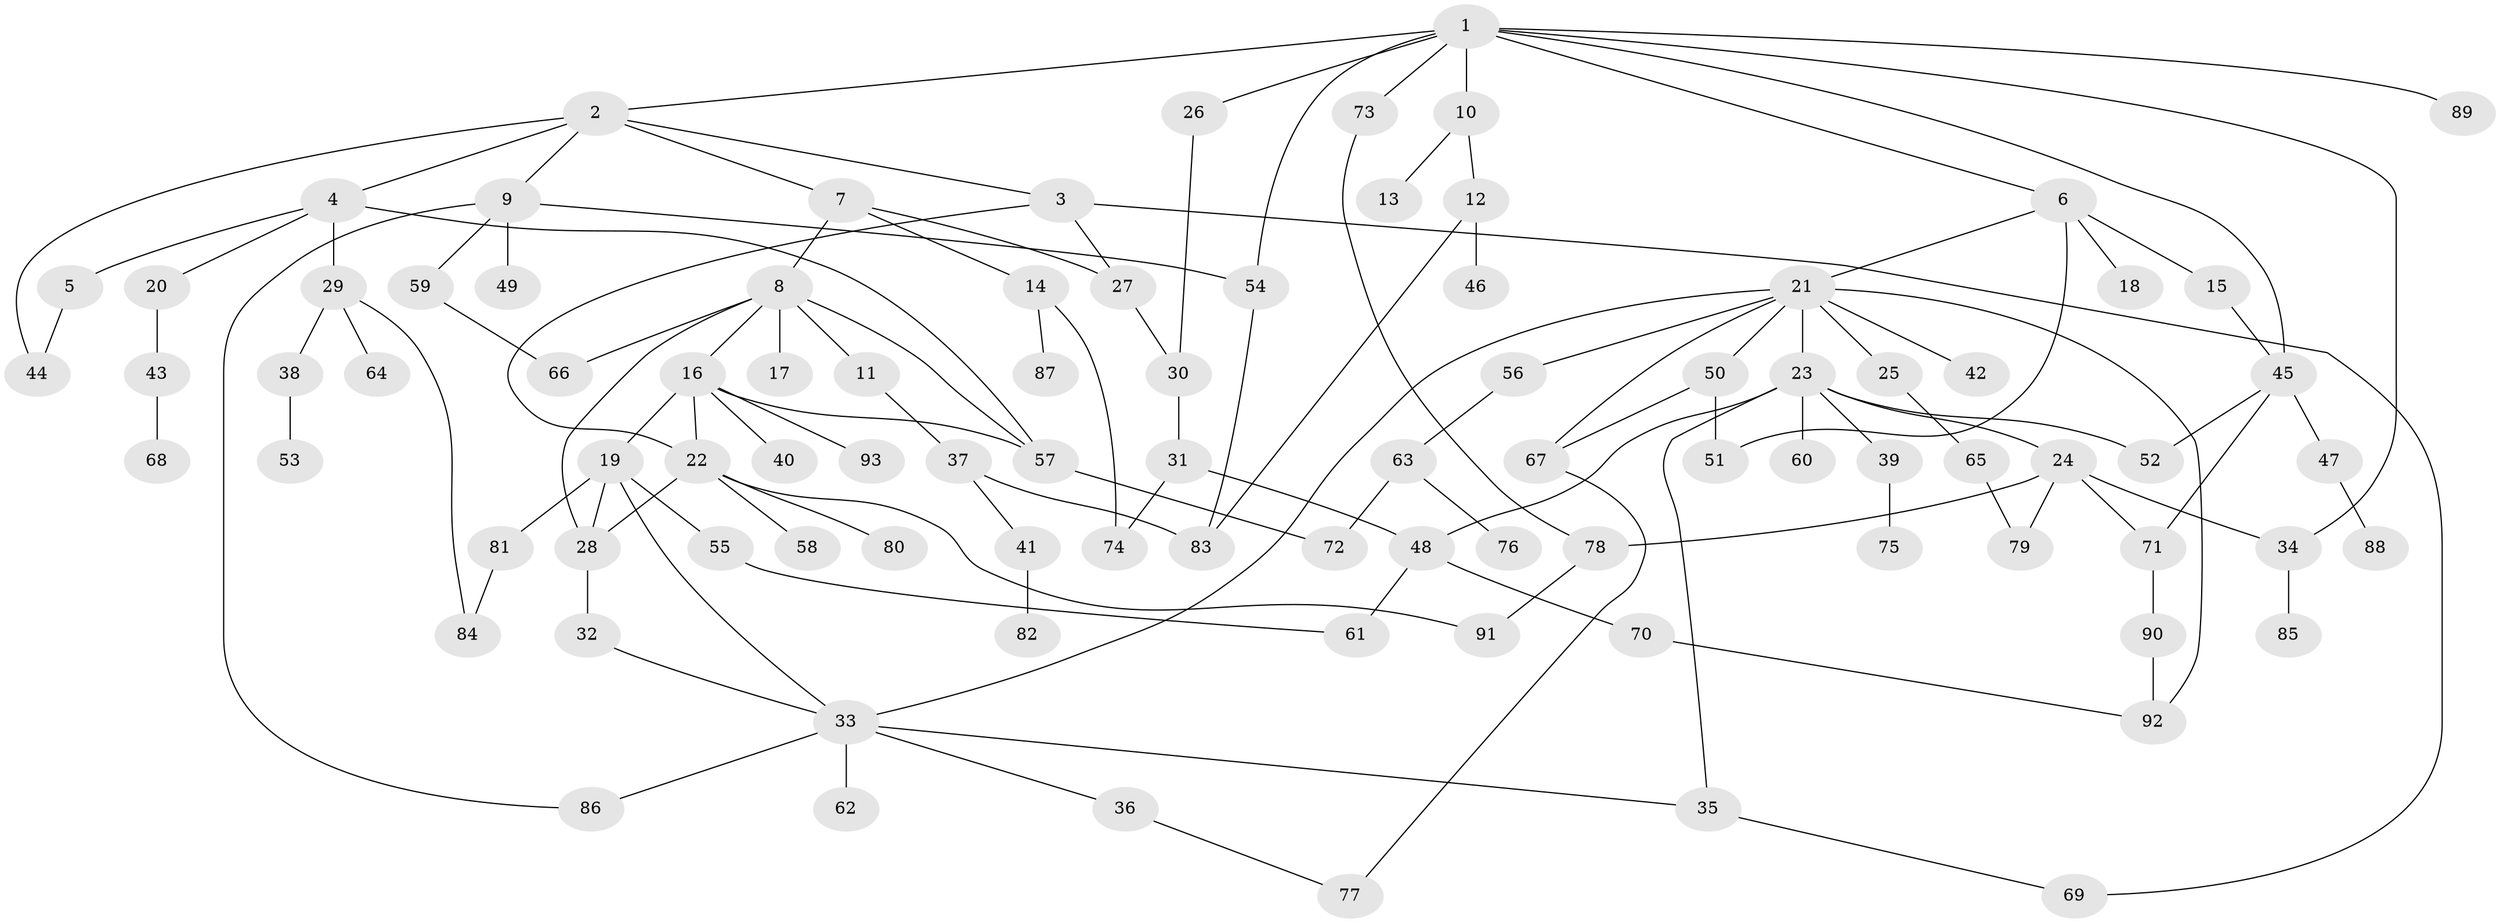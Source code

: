 // Generated by graph-tools (version 1.1) at 2025/34/03/09/25 02:34:06]
// undirected, 93 vertices, 126 edges
graph export_dot {
graph [start="1"]
  node [color=gray90,style=filled];
  1;
  2;
  3;
  4;
  5;
  6;
  7;
  8;
  9;
  10;
  11;
  12;
  13;
  14;
  15;
  16;
  17;
  18;
  19;
  20;
  21;
  22;
  23;
  24;
  25;
  26;
  27;
  28;
  29;
  30;
  31;
  32;
  33;
  34;
  35;
  36;
  37;
  38;
  39;
  40;
  41;
  42;
  43;
  44;
  45;
  46;
  47;
  48;
  49;
  50;
  51;
  52;
  53;
  54;
  55;
  56;
  57;
  58;
  59;
  60;
  61;
  62;
  63;
  64;
  65;
  66;
  67;
  68;
  69;
  70;
  71;
  72;
  73;
  74;
  75;
  76;
  77;
  78;
  79;
  80;
  81;
  82;
  83;
  84;
  85;
  86;
  87;
  88;
  89;
  90;
  91;
  92;
  93;
  1 -- 2;
  1 -- 6;
  1 -- 10;
  1 -- 26;
  1 -- 45;
  1 -- 73;
  1 -- 89;
  1 -- 54;
  1 -- 34;
  2 -- 3;
  2 -- 4;
  2 -- 7;
  2 -- 9;
  2 -- 44;
  3 -- 69;
  3 -- 22;
  3 -- 27;
  4 -- 5;
  4 -- 20;
  4 -- 29;
  4 -- 57;
  5 -- 44;
  6 -- 15;
  6 -- 18;
  6 -- 21;
  6 -- 51;
  7 -- 8;
  7 -- 14;
  7 -- 27;
  8 -- 11;
  8 -- 16;
  8 -- 17;
  8 -- 57;
  8 -- 66;
  8 -- 28;
  9 -- 49;
  9 -- 54;
  9 -- 59;
  9 -- 86;
  10 -- 12;
  10 -- 13;
  11 -- 37;
  12 -- 46;
  12 -- 83;
  14 -- 87;
  14 -- 74;
  15 -- 45;
  16 -- 19;
  16 -- 22;
  16 -- 40;
  16 -- 57;
  16 -- 93;
  19 -- 28;
  19 -- 55;
  19 -- 81;
  19 -- 33;
  20 -- 43;
  21 -- 23;
  21 -- 25;
  21 -- 42;
  21 -- 50;
  21 -- 56;
  21 -- 92;
  21 -- 67;
  21 -- 33;
  22 -- 58;
  22 -- 80;
  22 -- 91;
  22 -- 28;
  23 -- 24;
  23 -- 39;
  23 -- 60;
  23 -- 52;
  23 -- 48;
  23 -- 35;
  24 -- 34;
  24 -- 71;
  24 -- 79;
  24 -- 78;
  25 -- 65;
  26 -- 30;
  27 -- 30;
  28 -- 32;
  29 -- 38;
  29 -- 64;
  29 -- 84;
  30 -- 31;
  31 -- 48;
  31 -- 74;
  32 -- 33;
  33 -- 35;
  33 -- 36;
  33 -- 62;
  33 -- 86;
  34 -- 85;
  35 -- 69;
  36 -- 77;
  37 -- 41;
  37 -- 83;
  38 -- 53;
  39 -- 75;
  41 -- 82;
  43 -- 68;
  45 -- 47;
  45 -- 52;
  45 -- 71;
  47 -- 88;
  48 -- 61;
  48 -- 70;
  50 -- 67;
  50 -- 51;
  54 -- 83;
  55 -- 61;
  56 -- 63;
  57 -- 72;
  59 -- 66;
  63 -- 72;
  63 -- 76;
  65 -- 79;
  67 -- 77;
  70 -- 92;
  71 -- 90;
  73 -- 78;
  78 -- 91;
  81 -- 84;
  90 -- 92;
}
